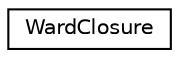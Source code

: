 digraph G
{
  edge [fontname="Helvetica",fontsize="10",labelfontname="Helvetica",labelfontsize="10"];
  node [fontname="Helvetica",fontsize="10",shape=record];
  rankdir=LR;
  Node1 [label="WardClosure",height=0.2,width=0.4,color="black", fillcolor="white", style="filled",URL="$d6/d34/classWardClosure.html"];
}
